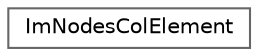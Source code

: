 digraph "Graphical Class Hierarchy"
{
 // LATEX_PDF_SIZE
  bgcolor="transparent";
  edge [fontname=Helvetica,fontsize=10,labelfontname=Helvetica,labelfontsize=10];
  node [fontname=Helvetica,fontsize=10,shape=box,height=0.2,width=0.4];
  rankdir="LR";
  Node0 [label="ImNodesColElement",height=0.2,width=0.4,color="grey40", fillcolor="white", style="filled",URL="$struct_im_nodes_col_element.html",tooltip=" "];
}
